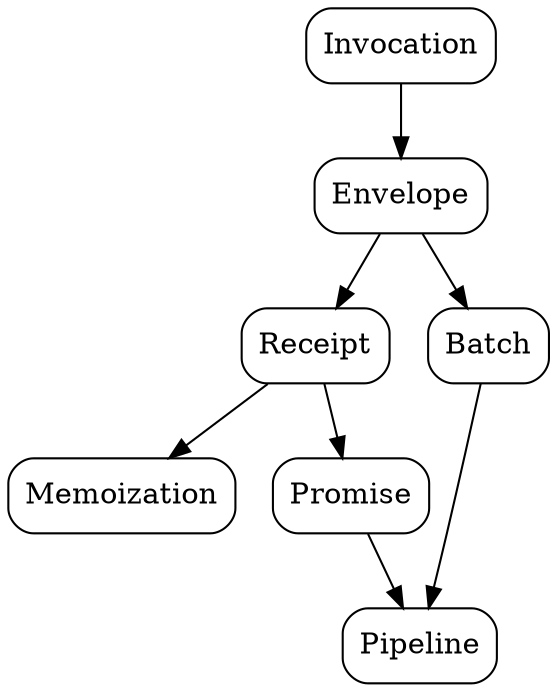 digraph {
    node [
      style = rounded
      shape = box
    ]

    Receipt -> Memoization
    Invocation -> Envelope -> Receipt -> Promise -> Pipeline
    Envelope -> Batch -> Pipeline
}

